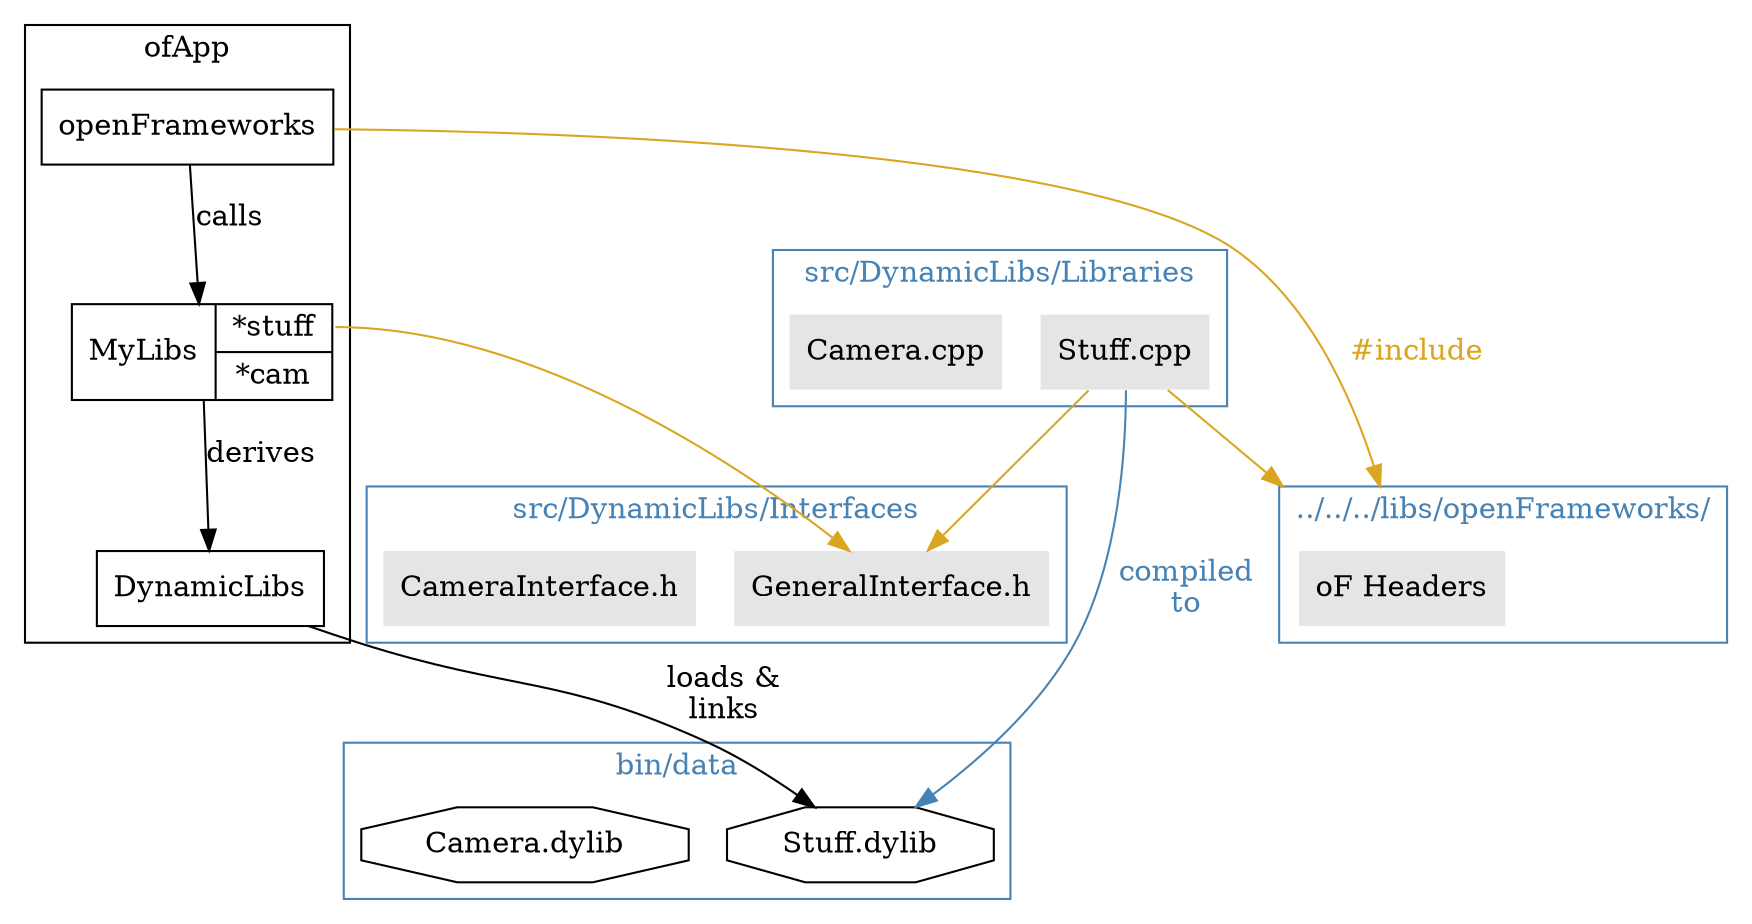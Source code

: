 digraph G {
  compound=true;
  // splines=line;
  subgraph clusterApp {
    label="ofApp";
    openFrameworks[shape=box];
    MyLibs[shape=record,label="<r>MyLibs|{<0>*stuff|<1>*cam}"];
    DynamicLibs[shape=box];
  }
  subgraph clusteroFHeaders {
    label="../../../libs/openFrameworks/";
    fontcolor=steelblue;
    color=steelblue;
    //style=dotted;
    oFHeaders[label="oF Headers",shape=plaintext,style=filled,fillcolor=grey90];
  }
  subgraph clusterIFs {
    label="src/DynamicLibs/Interfaces";
    fontcolor=steelblue;
    color=steelblue;
    //style=dotted;
    //style=dashed;
    GeneralInterface[label="GeneralInterface.h",shape=plaintext,style=filled,fillcolor=grey90];
    CameraInterface[label="CameraInterface.h",shape=plaintext,style=filled,fillcolor=grey90];
  }
  subgraph clusterLibs {
    label="src/DynamicLibs/Libraries";
    fontcolor=steelblue;
    color=steelblue;
    //style=dotted;
    //style=dashed;
    Stuff[label="Stuff.cpp",shape=plaintext,style=filled,fillcolor=grey90];
    Camera[label="Camera.cpp",shape=plaintext,style=filled,fillcolor=grey90];
  }
  subgraph clusterData {
    label="bin/data"
    fontcolor=steelblue;
    color=steelblue;
    //style=dotted;
    StuffL[label="Stuff.dylib",shape=octagon];
    CameraL[label="Camera.dylib",shape=octagon];
  }
  MyLibs -> DynamicLibs [label="derives"];
  DynamicLibs -> StuffL [label="loads &\nlinks"];
  MyLibs:0 -> GeneralInterface [fontcolor=goldenrod,color=goldenrod];
  // MyLibs:0 -> GeneralInterface [label="*",fontcolor="goldenrod"];
  // MyLibs:1 -> CameraInterface [label="*",fontcolor="goldenrod"];
  //
  Stuff -> GeneralInterface [fontcolor=goldenrod,color=goldenrod];
  // Camera -> CameraInterface [label="#include",fontcolor=goldenrod];
  Stuff -> oFHeaders [lhead=clusteroFHeaders,fontcolor=goldenrod,color=goldenrod];
  Stuff -> StuffL[label="compiled\nto",fontcolor=steelblue,color=steelblue];
  // Camera -> CameraL[label="compiles to",fontcolor=red];
  //
  openFrameworks -> oFHeaders [lhead=clusteroFHeaders,label="#include",fontcolor=goldenrod,color=goldenrod];
  openFrameworks -> MyLibs [label="calls"];
}
